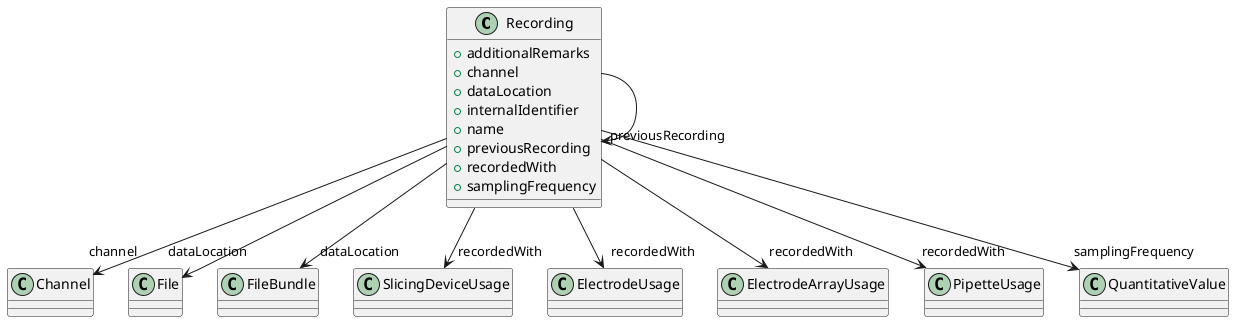 @startuml
class Recording {
+additionalRemarks
+channel
+dataLocation
+internalIdentifier
+name
+previousRecording
+recordedWith
+samplingFrequency

}
Recording -d-> "channel" Channel
Recording -d-> "dataLocation" File
Recording -d-> "dataLocation" FileBundle
Recording -d-> "previousRecording" Recording
Recording -d-> "recordedWith" SlicingDeviceUsage
Recording -d-> "recordedWith" ElectrodeUsage
Recording -d-> "recordedWith" ElectrodeArrayUsage
Recording -d-> "recordedWith" PipetteUsage
Recording -d-> "samplingFrequency" QuantitativeValue

@enduml
